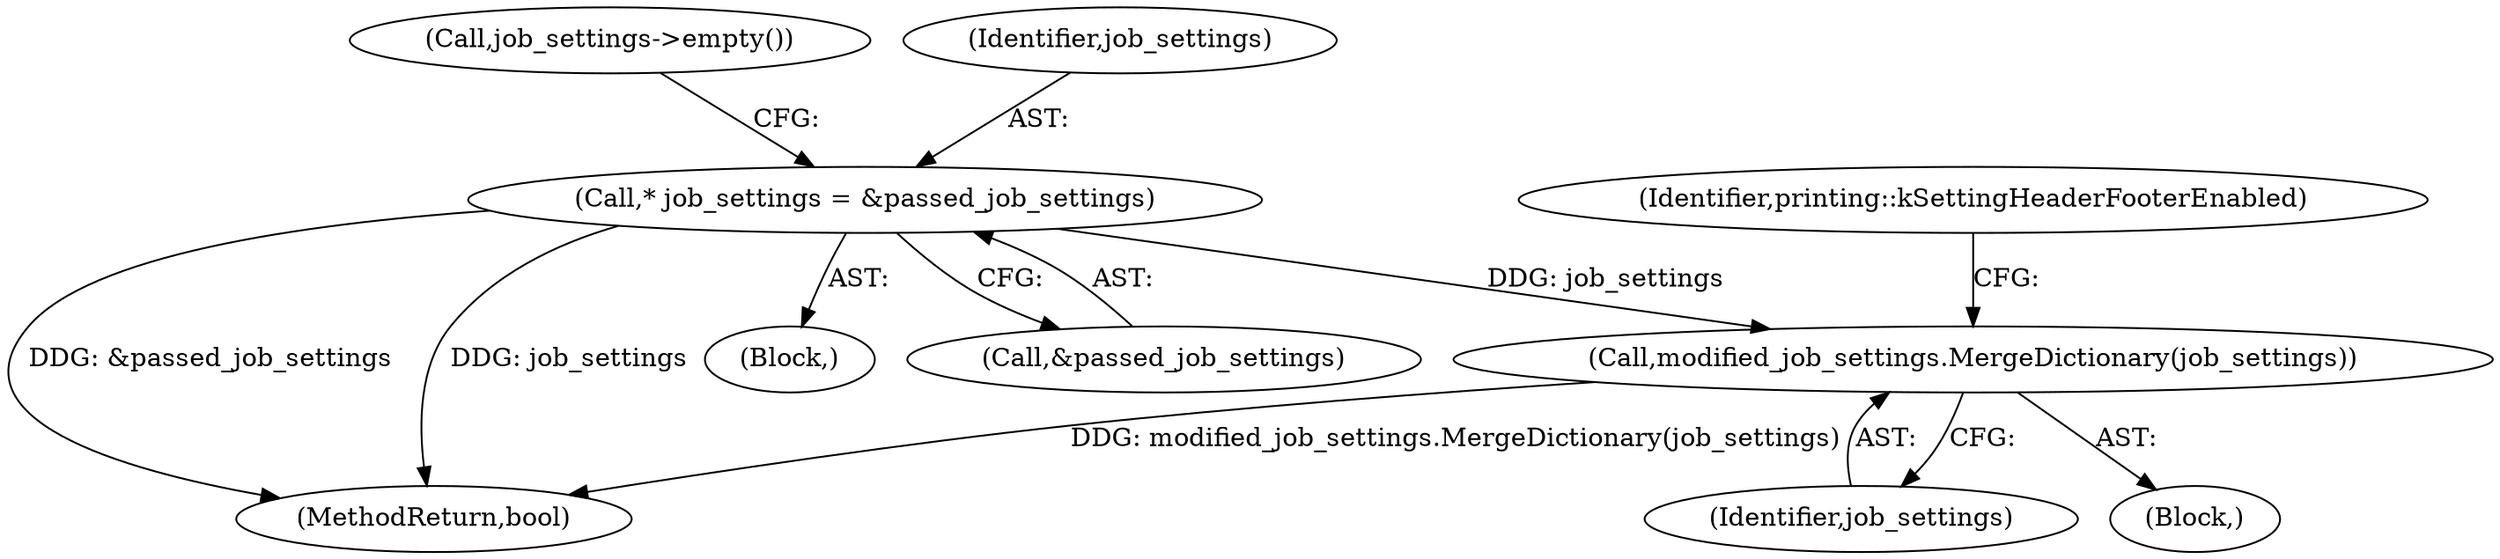 digraph "0_Chrome_116d0963cadfbf55ef2ec3d13781987c4d80517a_37@pointer" {
"1000152" [label="(Call,modified_job_settings.MergeDictionary(job_settings))"];
"1000108" [label="(Call,* job_settings = &passed_job_settings)"];
"1000151" [label="(Block,)"];
"1000114" [label="(Call,job_settings->empty())"];
"1000337" [label="(MethodReturn,bool)"];
"1000108" [label="(Call,* job_settings = &passed_job_settings)"];
"1000104" [label="(Block,)"];
"1000109" [label="(Identifier,job_settings)"];
"1000153" [label="(Identifier,job_settings)"];
"1000155" [label="(Identifier,printing::kSettingHeaderFooterEnabled)"];
"1000152" [label="(Call,modified_job_settings.MergeDictionary(job_settings))"];
"1000110" [label="(Call,&passed_job_settings)"];
"1000152" -> "1000151"  [label="AST: "];
"1000152" -> "1000153"  [label="CFG: "];
"1000153" -> "1000152"  [label="AST: "];
"1000155" -> "1000152"  [label="CFG: "];
"1000152" -> "1000337"  [label="DDG: modified_job_settings.MergeDictionary(job_settings)"];
"1000108" -> "1000152"  [label="DDG: job_settings"];
"1000108" -> "1000104"  [label="AST: "];
"1000108" -> "1000110"  [label="CFG: "];
"1000109" -> "1000108"  [label="AST: "];
"1000110" -> "1000108"  [label="AST: "];
"1000114" -> "1000108"  [label="CFG: "];
"1000108" -> "1000337"  [label="DDG: &passed_job_settings"];
"1000108" -> "1000337"  [label="DDG: job_settings"];
}

